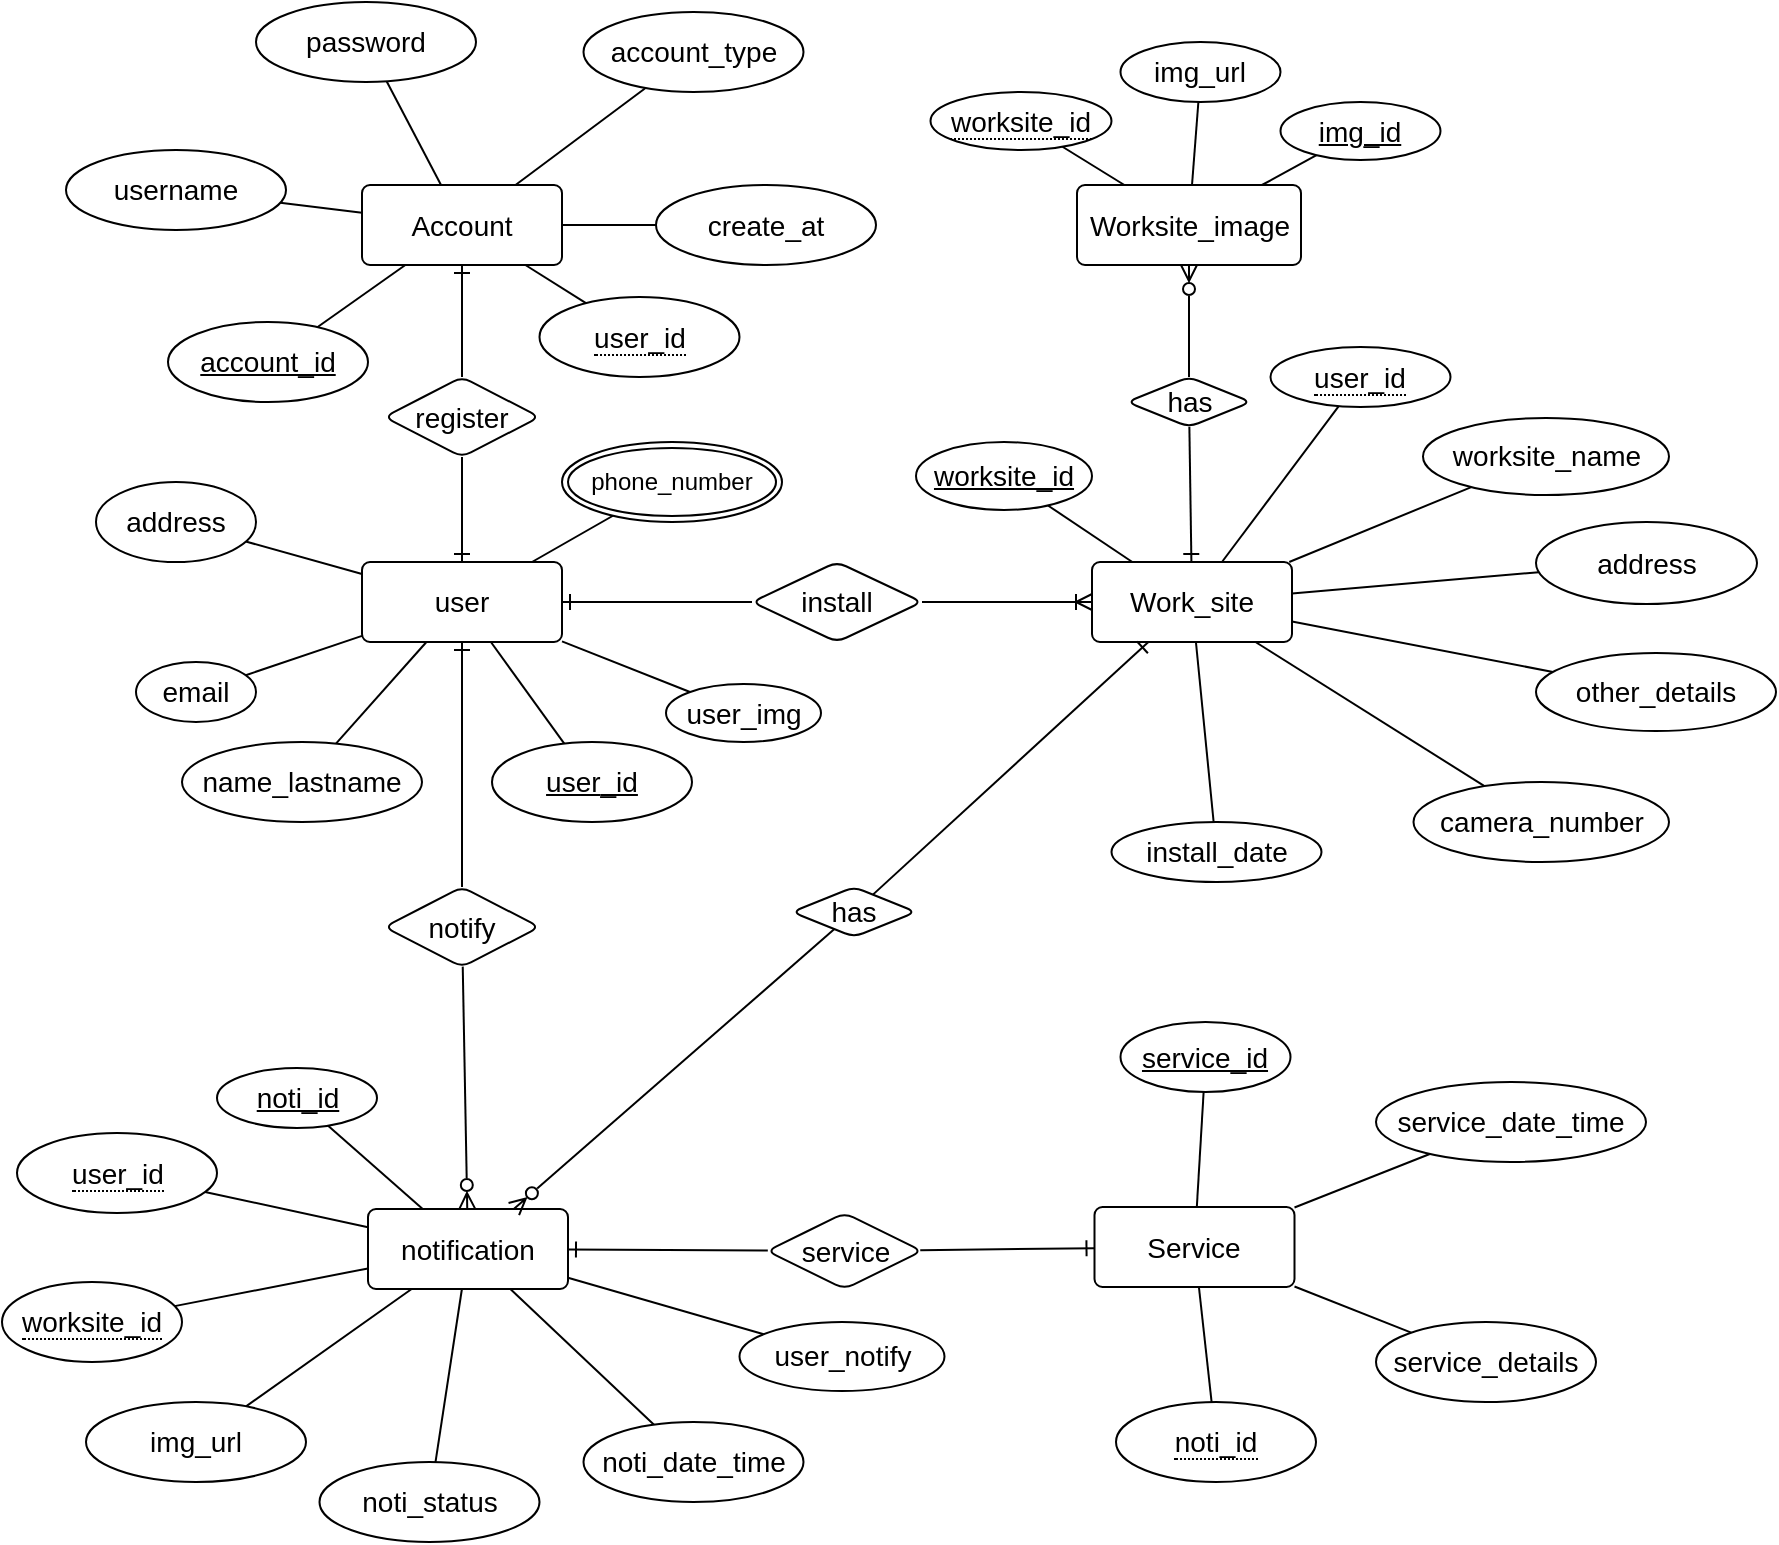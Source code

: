 <mxfile version="24.3.1" type="device">
  <diagram id="R2lEEEUBdFMjLlhIrx00" name="Page-1">
    <mxGraphModel dx="2284" dy="1933" grid="1" gridSize="10" guides="1" tooltips="1" connect="1" arrows="1" fold="1" page="1" pageScale="1" pageWidth="850" pageHeight="1100" math="0" shadow="0" extFonts="Permanent Marker^https://fonts.googleapis.com/css?family=Permanent+Marker">
      <root>
        <mxCell id="0" />
        <mxCell id="1" parent="0" />
        <mxCell id="7NOhby7hw7dm_6yb4IDW-6" style="edgeStyle=none;rounded=0;orthogonalLoop=1;jettySize=auto;html=1;endArrow=none;endFill=0;" parent="1" source="7NOhby7hw7dm_6yb4IDW-1" target="7NOhby7hw7dm_6yb4IDW-2" edge="1">
          <mxGeometry relative="1" as="geometry" />
        </mxCell>
        <mxCell id="7NOhby7hw7dm_6yb4IDW-1" value="user&lt;span style=&quot;background-color: initial;&quot;&gt;_id&lt;/span&gt;" style="ellipse;whiteSpace=wrap;html=1;align=center;fontStyle=4;fontSize=14;" parent="1" vertex="1">
          <mxGeometry x="38" y="20" width="100" height="40" as="geometry" />
        </mxCell>
        <mxCell id="nnw1u2tJm6NFAbLUipxi-4" style="edgeStyle=orthogonalEdgeStyle;rounded=0;orthogonalLoop=1;jettySize=auto;html=1;endArrow=ERone;endFill=0;curved=0;" parent="1" source="nnw1u2tJm6NFAbLUipxi-3" target="7NOhby7hw7dm_6yb4IDW-2" edge="1">
          <mxGeometry relative="1" as="geometry" />
        </mxCell>
        <mxCell id="7NOhby7hw7dm_6yb4IDW-2" value="user" style="rounded=1;arcSize=10;whiteSpace=wrap;html=1;align=center;fontSize=14;" parent="1" vertex="1">
          <mxGeometry x="-27" y="-70" width="100" height="40" as="geometry" />
        </mxCell>
        <mxCell id="7NOhby7hw7dm_6yb4IDW-7" style="edgeStyle=none;rounded=0;orthogonalLoop=1;jettySize=auto;html=1;endArrow=none;endFill=0;" parent="1" source="7NOhby7hw7dm_6yb4IDW-4" target="7NOhby7hw7dm_6yb4IDW-2" edge="1">
          <mxGeometry relative="1" as="geometry" />
        </mxCell>
        <mxCell id="7NOhby7hw7dm_6yb4IDW-4" value="name_lastname" style="ellipse;whiteSpace=wrap;html=1;align=center;fontSize=14;" parent="1" vertex="1">
          <mxGeometry x="-117" y="20" width="120" height="40" as="geometry" />
        </mxCell>
        <mxCell id="7NOhby7hw7dm_6yb4IDW-13" style="edgeStyle=none;rounded=0;orthogonalLoop=1;jettySize=auto;html=1;endArrow=none;endFill=0;" parent="1" source="7NOhby7hw7dm_6yb4IDW-8" target="7NOhby7hw7dm_6yb4IDW-2" edge="1">
          <mxGeometry relative="1" as="geometry" />
        </mxCell>
        <mxCell id="7NOhby7hw7dm_6yb4IDW-8" value="address" style="ellipse;whiteSpace=wrap;html=1;align=center;fontSize=14;" parent="1" vertex="1">
          <mxGeometry x="-160" y="-110" width="80" height="40" as="geometry" />
        </mxCell>
        <mxCell id="7NOhby7hw7dm_6yb4IDW-11" style="edgeStyle=none;rounded=0;orthogonalLoop=1;jettySize=auto;html=1;endArrow=none;endFill=0;" parent="1" source="nnw1u2tJm6NFAbLUipxi-20" target="7NOhby7hw7dm_6yb4IDW-2" edge="1">
          <mxGeometry relative="1" as="geometry">
            <mxPoint x="-82.64" y="-112.558" as="sourcePoint" />
          </mxGeometry>
        </mxCell>
        <mxCell id="7NOhby7hw7dm_6yb4IDW-12" style="edgeStyle=none;rounded=0;orthogonalLoop=1;jettySize=auto;html=1;endArrow=none;endFill=0;" parent="1" source="7NOhby7hw7dm_6yb4IDW-10" target="7NOhby7hw7dm_6yb4IDW-2" edge="1">
          <mxGeometry relative="1" as="geometry" />
        </mxCell>
        <mxCell id="7NOhby7hw7dm_6yb4IDW-10" value="email" style="ellipse;whiteSpace=wrap;html=1;align=center;fontSize=14;" parent="1" vertex="1">
          <mxGeometry x="-140" y="-20" width="60" height="30" as="geometry" />
        </mxCell>
        <mxCell id="7NOhby7hw7dm_6yb4IDW-20" style="edgeStyle=none;rounded=0;orthogonalLoop=1;jettySize=auto;html=1;endArrow=none;endFill=0;" parent="1" source="7NOhby7hw7dm_6yb4IDW-17" target="7NOhby7hw7dm_6yb4IDW-18" edge="1">
          <mxGeometry relative="1" as="geometry" />
        </mxCell>
        <mxCell id="7NOhby7hw7dm_6yb4IDW-21" style="edgeStyle=none;rounded=0;orthogonalLoop=1;jettySize=auto;html=1;endArrow=none;endFill=0;" parent="1" source="7NOhby7hw7dm_6yb4IDW-17" target="7NOhby7hw7dm_6yb4IDW-19" edge="1">
          <mxGeometry relative="1" as="geometry" />
        </mxCell>
        <mxCell id="7NOhby7hw7dm_6yb4IDW-23" style="edgeStyle=none;rounded=0;orthogonalLoop=1;jettySize=auto;html=1;endArrow=none;endFill=0;" parent="1" source="7NOhby7hw7dm_6yb4IDW-17" target="7NOhby7hw7dm_6yb4IDW-22" edge="1">
          <mxGeometry relative="1" as="geometry" />
        </mxCell>
        <mxCell id="7NOhby7hw7dm_6yb4IDW-33" value="" style="edgeStyle=none;rounded=0;orthogonalLoop=1;jettySize=auto;html=1;endArrow=ERone;endFill=0;" parent="1" source="7NOhby7hw7dm_6yb4IDW-32" target="7NOhby7hw7dm_6yb4IDW-17" edge="1">
          <mxGeometry relative="1" as="geometry" />
        </mxCell>
        <mxCell id="7NOhby7hw7dm_6yb4IDW-17" value="Account" style="rounded=1;arcSize=10;whiteSpace=wrap;html=1;align=center;fontSize=14;" parent="1" vertex="1">
          <mxGeometry x="-27" y="-258.5" width="100" height="40" as="geometry" />
        </mxCell>
        <mxCell id="7NOhby7hw7dm_6yb4IDW-18" value="username" style="ellipse;whiteSpace=wrap;html=1;align=center;fontSize=14;" parent="1" vertex="1">
          <mxGeometry x="-175" y="-276" width="110" height="40" as="geometry" />
        </mxCell>
        <mxCell id="7NOhby7hw7dm_6yb4IDW-19" value="password" style="ellipse;whiteSpace=wrap;html=1;align=center;fontSize=14;" parent="1" vertex="1">
          <mxGeometry x="-80" y="-350" width="110" height="40" as="geometry" />
        </mxCell>
        <mxCell id="7NOhby7hw7dm_6yb4IDW-22" value="account_id" style="ellipse;whiteSpace=wrap;html=1;align=center;fontStyle=4;fontSize=14;" parent="1" vertex="1">
          <mxGeometry x="-124" y="-190" width="100" height="40" as="geometry" />
        </mxCell>
        <mxCell id="7NOhby7hw7dm_6yb4IDW-31" style="edgeStyle=none;rounded=0;orthogonalLoop=1;jettySize=auto;html=1;endArrow=none;endFill=0;" parent="1" source="7NOhby7hw7dm_6yb4IDW-25" target="7NOhby7hw7dm_6yb4IDW-17" edge="1">
          <mxGeometry relative="1" as="geometry" />
        </mxCell>
        <mxCell id="7NOhby7hw7dm_6yb4IDW-25" value="create_at" style="ellipse;whiteSpace=wrap;html=1;align=center;fontSize=14;" parent="1" vertex="1">
          <mxGeometry x="120" y="-258.5" width="110" height="40" as="geometry" />
        </mxCell>
        <mxCell id="7NOhby7hw7dm_6yb4IDW-28" value="&lt;span style=&quot;border-bottom: 1px dotted; font-size: 14px;&quot;&gt;user_id&lt;/span&gt;" style="ellipse;whiteSpace=wrap;html=1;align=center;fontSize=14;" parent="1" vertex="1">
          <mxGeometry x="61.75" y="-202.5" width="100" height="40" as="geometry" />
        </mxCell>
        <mxCell id="7NOhby7hw7dm_6yb4IDW-29" style="edgeStyle=none;rounded=0;orthogonalLoop=1;jettySize=auto;html=1;endArrow=none;endFill=0;" parent="1" source="7NOhby7hw7dm_6yb4IDW-28" target="7NOhby7hw7dm_6yb4IDW-17" edge="1">
          <mxGeometry relative="1" as="geometry" />
        </mxCell>
        <mxCell id="7NOhby7hw7dm_6yb4IDW-34" style="edgeStyle=none;rounded=0;orthogonalLoop=1;jettySize=auto;html=1;endArrow=ERone;endFill=0;" parent="1" source="7NOhby7hw7dm_6yb4IDW-32" target="7NOhby7hw7dm_6yb4IDW-2" edge="1">
          <mxGeometry relative="1" as="geometry" />
        </mxCell>
        <mxCell id="7NOhby7hw7dm_6yb4IDW-32" value="register" style="rhombus;whiteSpace=wrap;html=1;fontSize=14;rounded=1;arcSize=10;" parent="1" vertex="1">
          <mxGeometry x="-15.75" y="-162.5" width="77.5" height="40" as="geometry" />
        </mxCell>
        <mxCell id="nnw1u2tJm6NFAbLUipxi-6" value="" style="edgeStyle=orthogonalEdgeStyle;rounded=0;orthogonalLoop=1;jettySize=auto;html=1;endArrow=ERoneToMany;endFill=0;" parent="1" source="nnw1u2tJm6NFAbLUipxi-3" target="nnw1u2tJm6NFAbLUipxi-7" edge="1">
          <mxGeometry relative="1" as="geometry">
            <mxPoint x="338" y="-50" as="targetPoint" />
          </mxGeometry>
        </mxCell>
        <mxCell id="nnw1u2tJm6NFAbLUipxi-3" value="install" style="rhombus;whiteSpace=wrap;html=1;fontSize=14;rounded=1;arcSize=10;" parent="1" vertex="1">
          <mxGeometry x="168" y="-70" width="85" height="40" as="geometry" />
        </mxCell>
        <mxCell id="nnw1u2tJm6NFAbLUipxi-14" style="rounded=0;orthogonalLoop=1;jettySize=auto;html=1;endArrow=none;endFill=0;" parent="1" source="nnw1u2tJm6NFAbLUipxi-7" target="nnw1u2tJm6NFAbLUipxi-11" edge="1">
          <mxGeometry relative="1" as="geometry" />
        </mxCell>
        <mxCell id="nnw1u2tJm6NFAbLUipxi-15" style="rounded=0;orthogonalLoop=1;jettySize=auto;html=1;endArrow=none;endFill=0;" parent="1" source="nnw1u2tJm6NFAbLUipxi-7" target="nnw1u2tJm6NFAbLUipxi-12" edge="1">
          <mxGeometry relative="1" as="geometry" />
        </mxCell>
        <mxCell id="nnw1u2tJm6NFAbLUipxi-18" style="edgeStyle=none;rounded=0;orthogonalLoop=1;jettySize=auto;html=1;endArrow=none;endFill=0;" parent="1" source="nnw1u2tJm6NFAbLUipxi-7" target="nnw1u2tJm6NFAbLUipxi-16" edge="1">
          <mxGeometry relative="1" as="geometry" />
        </mxCell>
        <mxCell id="nnw1u2tJm6NFAbLUipxi-19" style="edgeStyle=none;rounded=0;orthogonalLoop=1;jettySize=auto;html=1;endArrow=none;endFill=0;" parent="1" source="nnw1u2tJm6NFAbLUipxi-7" target="nnw1u2tJm6NFAbLUipxi-17" edge="1">
          <mxGeometry relative="1" as="geometry" />
        </mxCell>
        <mxCell id="nnw1u2tJm6NFAbLUipxi-22" style="edgeStyle=none;rounded=0;orthogonalLoop=1;jettySize=auto;html=1;endArrow=none;endFill=0;" parent="1" source="nnw1u2tJm6NFAbLUipxi-7" target="nnw1u2tJm6NFAbLUipxi-21" edge="1">
          <mxGeometry relative="1" as="geometry" />
        </mxCell>
        <mxCell id="nnw1u2tJm6NFAbLUipxi-7" value="Work_site" style="rounded=1;arcSize=10;whiteSpace=wrap;html=1;align=center;fontSize=14;" parent="1" vertex="1">
          <mxGeometry x="338" y="-70" width="100" height="40" as="geometry" />
        </mxCell>
        <mxCell id="nnw1u2tJm6NFAbLUipxi-11" value="worksite_id" style="ellipse;whiteSpace=wrap;html=1;align=center;fontStyle=4;fontSize=14;" parent="1" vertex="1">
          <mxGeometry x="250" y="-130" width="88" height="34" as="geometry" />
        </mxCell>
        <mxCell id="nnw1u2tJm6NFAbLUipxi-12" value="&lt;span style=&quot;border-bottom: 1px dotted; font-size: 14px;&quot;&gt;user_id&lt;/span&gt;" style="ellipse;whiteSpace=wrap;html=1;align=center;fontSize=14;" parent="1" vertex="1">
          <mxGeometry x="427.25" y="-177.5" width="90" height="30" as="geometry" />
        </mxCell>
        <mxCell id="nnw1u2tJm6NFAbLUipxi-16" value="worksite_name" style="ellipse;whiteSpace=wrap;html=1;align=center;fontSize=14;" parent="1" vertex="1">
          <mxGeometry x="503.5" y="-142" width="123" height="38.5" as="geometry" />
        </mxCell>
        <mxCell id="nnw1u2tJm6NFAbLUipxi-17" value="address" style="ellipse;whiteSpace=wrap;html=1;align=center;fontSize=14;" parent="1" vertex="1">
          <mxGeometry x="560" y="-90" width="110.5" height="41" as="geometry" />
        </mxCell>
        <mxCell id="nnw1u2tJm6NFAbLUipxi-20" value="phone_number" style="ellipse;shape=doubleEllipse;margin=3;whiteSpace=wrap;html=1;align=center;" parent="1" vertex="1">
          <mxGeometry x="73" y="-130" width="110" height="40" as="geometry" />
        </mxCell>
        <mxCell id="nnw1u2tJm6NFAbLUipxi-21" value="other_details" style="ellipse;whiteSpace=wrap;html=1;align=center;fontSize=14;" parent="1" vertex="1">
          <mxGeometry x="560" y="-24.5" width="120" height="39" as="geometry" />
        </mxCell>
        <mxCell id="nnw1u2tJm6NFAbLUipxi-25" style="edgeStyle=none;rounded=0;orthogonalLoop=1;jettySize=auto;html=1;endArrow=none;endFill=0;" parent="1" source="nnw1u2tJm6NFAbLUipxi-23" target="nnw1u2tJm6NFAbLUipxi-7" edge="1">
          <mxGeometry relative="1" as="geometry" />
        </mxCell>
        <mxCell id="nnw1u2tJm6NFAbLUipxi-23" value="install_date" style="ellipse;whiteSpace=wrap;html=1;align=center;fontSize=14;" parent="1" vertex="1">
          <mxGeometry x="347.75" y="60" width="105" height="30" as="geometry" />
        </mxCell>
        <mxCell id="nnw1u2tJm6NFAbLUipxi-31" style="edgeStyle=none;rounded=0;orthogonalLoop=1;jettySize=auto;html=1;exitX=0.5;exitY=1;exitDx=0;exitDy=0;" parent="1" source="nnw1u2tJm6NFAbLUipxi-23" target="nnw1u2tJm6NFAbLUipxi-23" edge="1">
          <mxGeometry relative="1" as="geometry" />
        </mxCell>
        <mxCell id="TE4sG0mL3auEknkfDrMu-65" style="edgeStyle=none;rounded=0;orthogonalLoop=1;jettySize=auto;html=1;endArrow=ERone;endFill=0;" parent="1" source="TE4sG0mL3auEknkfDrMu-64" target="7NOhby7hw7dm_6yb4IDW-2" edge="1">
          <mxGeometry relative="1" as="geometry" />
        </mxCell>
        <mxCell id="TE4sG0mL3auEknkfDrMu-67" style="edgeStyle=none;rounded=0;orthogonalLoop=1;jettySize=auto;html=1;endArrow=ERzeroToMany;endFill=0;" parent="1" source="TE4sG0mL3auEknkfDrMu-64" target="TE4sG0mL3auEknkfDrMu-66" edge="1">
          <mxGeometry relative="1" as="geometry" />
        </mxCell>
        <mxCell id="TE4sG0mL3auEknkfDrMu-64" value="notify" style="rhombus;whiteSpace=wrap;html=1;fontSize=14;rounded=1;arcSize=10;" parent="1" vertex="1">
          <mxGeometry x="-15.75" y="92.5" width="77.5" height="40" as="geometry" />
        </mxCell>
        <mxCell id="TE4sG0mL3auEknkfDrMu-66" value="notification" style="rounded=1;arcSize=10;whiteSpace=wrap;html=1;align=center;fontSize=14;" parent="1" vertex="1">
          <mxGeometry x="-24" y="253.5" width="100" height="40" as="geometry" />
        </mxCell>
        <mxCell id="TE4sG0mL3auEknkfDrMu-72" style="edgeStyle=none;rounded=0;orthogonalLoop=1;jettySize=auto;html=1;endArrow=none;endFill=0;" parent="1" source="TE4sG0mL3auEknkfDrMu-68" target="TE4sG0mL3auEknkfDrMu-66" edge="1">
          <mxGeometry relative="1" as="geometry" />
        </mxCell>
        <mxCell id="TE4sG0mL3auEknkfDrMu-68" value="noti_id" style="ellipse;whiteSpace=wrap;html=1;align=center;fontStyle=4;fontSize=14;" parent="1" vertex="1">
          <mxGeometry x="-99.5" y="183" width="80" height="30" as="geometry" />
        </mxCell>
        <mxCell id="TE4sG0mL3auEknkfDrMu-73" style="edgeStyle=none;rounded=0;orthogonalLoop=1;jettySize=auto;html=1;endArrow=none;endFill=0;" parent="1" source="TE4sG0mL3auEknkfDrMu-69" target="TE4sG0mL3auEknkfDrMu-66" edge="1">
          <mxGeometry relative="1" as="geometry" />
        </mxCell>
        <mxCell id="TE4sG0mL3auEknkfDrMu-69" value="user_notify" style="ellipse;whiteSpace=wrap;html=1;align=center;fontSize=14;" parent="1" vertex="1">
          <mxGeometry x="161.75" y="310" width="102.5" height="34.5" as="geometry" />
        </mxCell>
        <mxCell id="TE4sG0mL3auEknkfDrMu-71" style="edgeStyle=none;rounded=0;orthogonalLoop=1;jettySize=auto;html=1;endArrow=none;endFill=0;" parent="1" source="TE4sG0mL3auEknkfDrMu-70" target="TE4sG0mL3auEknkfDrMu-66" edge="1">
          <mxGeometry relative="1" as="geometry" />
        </mxCell>
        <mxCell id="TE4sG0mL3auEknkfDrMu-70" value="&lt;span style=&quot;border-bottom: 1px dotted; font-size: 14px;&quot;&gt;user_id&lt;/span&gt;" style="ellipse;whiteSpace=wrap;html=1;align=center;fontSize=14;" parent="1" vertex="1">
          <mxGeometry x="-199.5" y="215.5" width="100" height="40" as="geometry" />
        </mxCell>
        <mxCell id="TE4sG0mL3auEknkfDrMu-75" style="edgeStyle=none;rounded=0;orthogonalLoop=1;jettySize=auto;html=1;endArrow=none;endFill=0;" parent="1" source="TE4sG0mL3auEknkfDrMu-74" target="TE4sG0mL3auEknkfDrMu-66" edge="1">
          <mxGeometry relative="1" as="geometry" />
        </mxCell>
        <mxCell id="TE4sG0mL3auEknkfDrMu-74" value="noti_date_time" style="ellipse;whiteSpace=wrap;html=1;align=center;fontSize=14;" parent="1" vertex="1">
          <mxGeometry x="83.75" y="360" width="110" height="40" as="geometry" />
        </mxCell>
        <mxCell id="TE4sG0mL3auEknkfDrMu-97" style="edgeStyle=none;rounded=0;orthogonalLoop=1;jettySize=auto;html=1;endArrow=none;endFill=0;" parent="1" source="TE4sG0mL3auEknkfDrMu-96" target="TE4sG0mL3auEknkfDrMu-66" edge="1">
          <mxGeometry relative="1" as="geometry" />
        </mxCell>
        <mxCell id="TE4sG0mL3auEknkfDrMu-96" value="&lt;span style=&quot;border-bottom: 1px dotted; font-size: 14px;&quot;&gt;worksite_id&lt;/span&gt;" style="ellipse;whiteSpace=wrap;html=1;align=center;fontSize=14;" parent="1" vertex="1">
          <mxGeometry x="-207" y="290" width="90" height="40" as="geometry" />
        </mxCell>
        <mxCell id="TE4sG0mL3auEknkfDrMu-99" style="edgeStyle=none;rounded=0;orthogonalLoop=1;jettySize=auto;html=1;endArrow=none;endFill=0;" parent="1" source="TE4sG0mL3auEknkfDrMu-98" target="7NOhby7hw7dm_6yb4IDW-2" edge="1">
          <mxGeometry relative="1" as="geometry" />
        </mxCell>
        <mxCell id="TE4sG0mL3auEknkfDrMu-98" value="user_img" style="ellipse;whiteSpace=wrap;html=1;align=center;fontSize=14;" parent="1" vertex="1">
          <mxGeometry x="125" y="-9" width="77.5" height="29" as="geometry" />
        </mxCell>
        <mxCell id="TE4sG0mL3auEknkfDrMu-107" value="Service" style="rounded=1;arcSize=10;whiteSpace=wrap;html=1;align=center;fontSize=14;" parent="1" vertex="1">
          <mxGeometry x="339.25" y="252.5" width="100" height="40" as="geometry" />
        </mxCell>
        <mxCell id="TE4sG0mL3auEknkfDrMu-118" style="edgeStyle=none;rounded=0;orthogonalLoop=1;jettySize=auto;html=1;endArrow=none;endFill=0;" parent="1" source="TE4sG0mL3auEknkfDrMu-108" target="TE4sG0mL3auEknkfDrMu-107" edge="1">
          <mxGeometry relative="1" as="geometry" />
        </mxCell>
        <mxCell id="TE4sG0mL3auEknkfDrMu-108" value="service_id" style="ellipse;whiteSpace=wrap;html=1;align=center;fontStyle=4;fontSize=14;" parent="1" vertex="1">
          <mxGeometry x="352.25" y="160" width="85" height="35" as="geometry" />
        </mxCell>
        <mxCell id="TE4sG0mL3auEknkfDrMu-119" style="edgeStyle=none;rounded=0;orthogonalLoop=1;jettySize=auto;html=1;endArrow=none;endFill=0;" parent="1" source="TE4sG0mL3auEknkfDrMu-109" target="TE4sG0mL3auEknkfDrMu-107" edge="1">
          <mxGeometry relative="1" as="geometry" />
        </mxCell>
        <mxCell id="TE4sG0mL3auEknkfDrMu-109" value="&lt;span style=&quot;border-bottom: 1px dotted; font-size: 14px;&quot;&gt;noti_id&lt;/span&gt;" style="ellipse;whiteSpace=wrap;html=1;align=center;fontSize=14;" parent="1" vertex="1">
          <mxGeometry x="350" y="350" width="100" height="40" as="geometry" />
        </mxCell>
        <mxCell id="TE4sG0mL3auEknkfDrMu-122" style="edgeStyle=none;rounded=0;orthogonalLoop=1;jettySize=auto;html=1;endArrow=none;endFill=0;" parent="1" source="TE4sG0mL3auEknkfDrMu-116" target="TE4sG0mL3auEknkfDrMu-107" edge="1">
          <mxGeometry relative="1" as="geometry" />
        </mxCell>
        <mxCell id="TE4sG0mL3auEknkfDrMu-116" value="service_date_time" style="ellipse;whiteSpace=wrap;html=1;align=center;fontSize=14;" parent="1" vertex="1">
          <mxGeometry x="480" y="190" width="135" height="40" as="geometry" />
        </mxCell>
        <mxCell id="TE4sG0mL3auEknkfDrMu-121" style="edgeStyle=none;rounded=0;orthogonalLoop=1;jettySize=auto;html=1;endArrow=none;endFill=0;" parent="1" source="TE4sG0mL3auEknkfDrMu-117" target="TE4sG0mL3auEknkfDrMu-107" edge="1">
          <mxGeometry relative="1" as="geometry" />
        </mxCell>
        <mxCell id="TE4sG0mL3auEknkfDrMu-117" value="service_details" style="ellipse;whiteSpace=wrap;html=1;align=center;fontSize=14;" parent="1" vertex="1">
          <mxGeometry x="480" y="310" width="110" height="40" as="geometry" />
        </mxCell>
        <mxCell id="TE4sG0mL3auEknkfDrMu-126" style="edgeStyle=none;rounded=0;orthogonalLoop=1;jettySize=auto;html=1;endArrow=ERone;endFill=0;" parent="1" source="TE4sG0mL3auEknkfDrMu-123" target="TE4sG0mL3auEknkfDrMu-66" edge="1">
          <mxGeometry relative="1" as="geometry" />
        </mxCell>
        <mxCell id="TE4sG0mL3auEknkfDrMu-127" style="edgeStyle=none;rounded=0;orthogonalLoop=1;jettySize=auto;html=1;endArrow=ERone;endFill=0;" parent="1" source="TE4sG0mL3auEknkfDrMu-123" target="TE4sG0mL3auEknkfDrMu-107" edge="1">
          <mxGeometry relative="1" as="geometry" />
        </mxCell>
        <mxCell id="TE4sG0mL3auEknkfDrMu-123" value="service" style="rhombus;whiteSpace=wrap;html=1;fontSize=14;rounded=1;arcSize=10;" parent="1" vertex="1">
          <mxGeometry x="175.5" y="255.5" width="77.5" height="38" as="geometry" />
        </mxCell>
        <mxCell id="tMc1hFyfIh732lk5qa_o-1" value="Worksite_image" style="rounded=1;arcSize=10;whiteSpace=wrap;html=1;align=center;fontSize=14;" parent="1" vertex="1">
          <mxGeometry x="330.5" y="-258.5" width="112" height="40" as="geometry" />
        </mxCell>
        <mxCell id="tMc1hFyfIh732lk5qa_o-2" style="edgeStyle=none;rounded=0;orthogonalLoop=1;jettySize=auto;html=1;endArrow=none;endFill=0;" parent="1" source="tMc1hFyfIh732lk5qa_o-3" target="tMc1hFyfIh732lk5qa_o-1" edge="1">
          <mxGeometry relative="1" as="geometry" />
        </mxCell>
        <mxCell id="tMc1hFyfIh732lk5qa_o-3" value="img_url" style="ellipse;whiteSpace=wrap;html=1;align=center;fontSize=14;" parent="1" vertex="1">
          <mxGeometry x="352.25" y="-330" width="80" height="30" as="geometry" />
        </mxCell>
        <mxCell id="tMc1hFyfIh732lk5qa_o-4" style="edgeStyle=none;rounded=0;orthogonalLoop=1;jettySize=auto;html=1;endArrow=none;endFill=0;" parent="1" source="tMc1hFyfIh732lk5qa_o-5" target="tMc1hFyfIh732lk5qa_o-1" edge="1">
          <mxGeometry relative="1" as="geometry" />
        </mxCell>
        <mxCell id="tMc1hFyfIh732lk5qa_o-5" value="img_id" style="ellipse;whiteSpace=wrap;align=center;fontSize=14;fontStyle=4" parent="1" vertex="1">
          <mxGeometry x="432.25" y="-300" width="80" height="29" as="geometry" />
        </mxCell>
        <mxCell id="tMc1hFyfIh732lk5qa_o-6" style="edgeStyle=none;rounded=0;orthogonalLoop=1;jettySize=auto;html=1;endArrow=none;endFill=0;" parent="1" source="tMc1hFyfIh732lk5qa_o-7" target="tMc1hFyfIh732lk5qa_o-1" edge="1">
          <mxGeometry relative="1" as="geometry" />
        </mxCell>
        <mxCell id="tMc1hFyfIh732lk5qa_o-7" value="&lt;span style=&quot;border-bottom: 1px dotted; font-size: 14px;&quot;&gt;worksite_id&lt;/span&gt;" style="ellipse;whiteSpace=wrap;html=1;align=center;fontSize=14;" parent="1" vertex="1">
          <mxGeometry x="257.25" y="-305" width="90.5" height="29" as="geometry" />
        </mxCell>
        <mxCell id="tMc1hFyfIh732lk5qa_o-9" style="rounded=0;orthogonalLoop=1;jettySize=auto;html=1;endArrow=ERone;endFill=0;" parent="1" source="tMc1hFyfIh732lk5qa_o-8" target="nnw1u2tJm6NFAbLUipxi-7" edge="1">
          <mxGeometry relative="1" as="geometry" />
        </mxCell>
        <mxCell id="tMc1hFyfIh732lk5qa_o-10" style="edgeStyle=none;rounded=0;orthogonalLoop=1;jettySize=auto;html=1;endArrow=ERzeroToMany;endFill=0;" parent="1" source="tMc1hFyfIh732lk5qa_o-8" target="tMc1hFyfIh732lk5qa_o-1" edge="1">
          <mxGeometry relative="1" as="geometry" />
        </mxCell>
        <mxCell id="tMc1hFyfIh732lk5qa_o-8" value="has" style="rhombus;whiteSpace=wrap;html=1;fontSize=14;rounded=1;arcSize=10;" parent="1" vertex="1">
          <mxGeometry x="355.5" y="-162.5" width="62" height="25" as="geometry" />
        </mxCell>
        <mxCell id="3qDfhfn8OYBJ5bzWZnkq-4" style="rounded=0;orthogonalLoop=1;jettySize=auto;html=1;endArrow=ERzeroToMany;endFill=0;" parent="1" source="3qDfhfn8OYBJ5bzWZnkq-2" target="TE4sG0mL3auEknkfDrMu-66" edge="1">
          <mxGeometry relative="1" as="geometry" />
        </mxCell>
        <mxCell id="3qDfhfn8OYBJ5bzWZnkq-5" style="edgeStyle=none;rounded=0;orthogonalLoop=1;jettySize=auto;html=1;endArrow=ERone;endFill=0;" parent="1" source="3qDfhfn8OYBJ5bzWZnkq-2" target="nnw1u2tJm6NFAbLUipxi-7" edge="1">
          <mxGeometry relative="1" as="geometry" />
        </mxCell>
        <mxCell id="3qDfhfn8OYBJ5bzWZnkq-2" value="has" style="rhombus;whiteSpace=wrap;html=1;fontSize=14;rounded=1;arcSize=10;" parent="1" vertex="1">
          <mxGeometry x="188" y="92.5" width="62" height="25" as="geometry" />
        </mxCell>
        <mxCell id="3qDfhfn8OYBJ5bzWZnkq-7" style="edgeStyle=none;rounded=0;orthogonalLoop=1;jettySize=auto;html=1;endArrow=none;endFill=0;" parent="1" source="3qDfhfn8OYBJ5bzWZnkq-6" target="TE4sG0mL3auEknkfDrMu-66" edge="1">
          <mxGeometry relative="1" as="geometry" />
        </mxCell>
        <mxCell id="3qDfhfn8OYBJ5bzWZnkq-6" value="img_url" style="ellipse;whiteSpace=wrap;html=1;align=center;fontSize=14;" parent="1" vertex="1">
          <mxGeometry x="-165" y="350" width="110" height="40" as="geometry" />
        </mxCell>
        <mxCell id="ly4WVIV4naPntnvrbFlc-2" style="rounded=0;orthogonalLoop=1;jettySize=auto;html=1;endArrow=none;endFill=0;" parent="1" source="ly4WVIV4naPntnvrbFlc-1" target="nnw1u2tJm6NFAbLUipxi-7" edge="1">
          <mxGeometry relative="1" as="geometry" />
        </mxCell>
        <mxCell id="ly4WVIV4naPntnvrbFlc-1" value="camera_number" style="ellipse;whiteSpace=wrap;html=1;align=center;fontSize=14;" parent="1" vertex="1">
          <mxGeometry x="498.75" y="40" width="127.75" height="40" as="geometry" />
        </mxCell>
        <mxCell id="p7LNdwHq1ZwlJUrZQuHM-2" style="rounded=0;orthogonalLoop=1;jettySize=auto;html=1;endArrow=none;endFill=0;" parent="1" source="p7LNdwHq1ZwlJUrZQuHM-1" target="7NOhby7hw7dm_6yb4IDW-17" edge="1">
          <mxGeometry relative="1" as="geometry">
            <mxPoint x="80" y="-450.0" as="targetPoint" />
          </mxGeometry>
        </mxCell>
        <mxCell id="p7LNdwHq1ZwlJUrZQuHM-1" value="account_type" style="ellipse;whiteSpace=wrap;html=1;align=center;fontSize=14;" parent="1" vertex="1">
          <mxGeometry x="83.75" y="-345" width="110" height="40" as="geometry" />
        </mxCell>
        <mxCell id="rcJNYWTJR1S3kLnAE8o9-2" style="rounded=0;orthogonalLoop=1;jettySize=auto;html=1;endArrow=none;endFill=0;" edge="1" parent="1" source="rcJNYWTJR1S3kLnAE8o9-1" target="TE4sG0mL3auEknkfDrMu-66">
          <mxGeometry relative="1" as="geometry" />
        </mxCell>
        <mxCell id="rcJNYWTJR1S3kLnAE8o9-1" value="noti_status" style="ellipse;whiteSpace=wrap;html=1;align=center;fontSize=14;" vertex="1" parent="1">
          <mxGeometry x="-48.25" y="380" width="110" height="40" as="geometry" />
        </mxCell>
      </root>
    </mxGraphModel>
  </diagram>
</mxfile>
